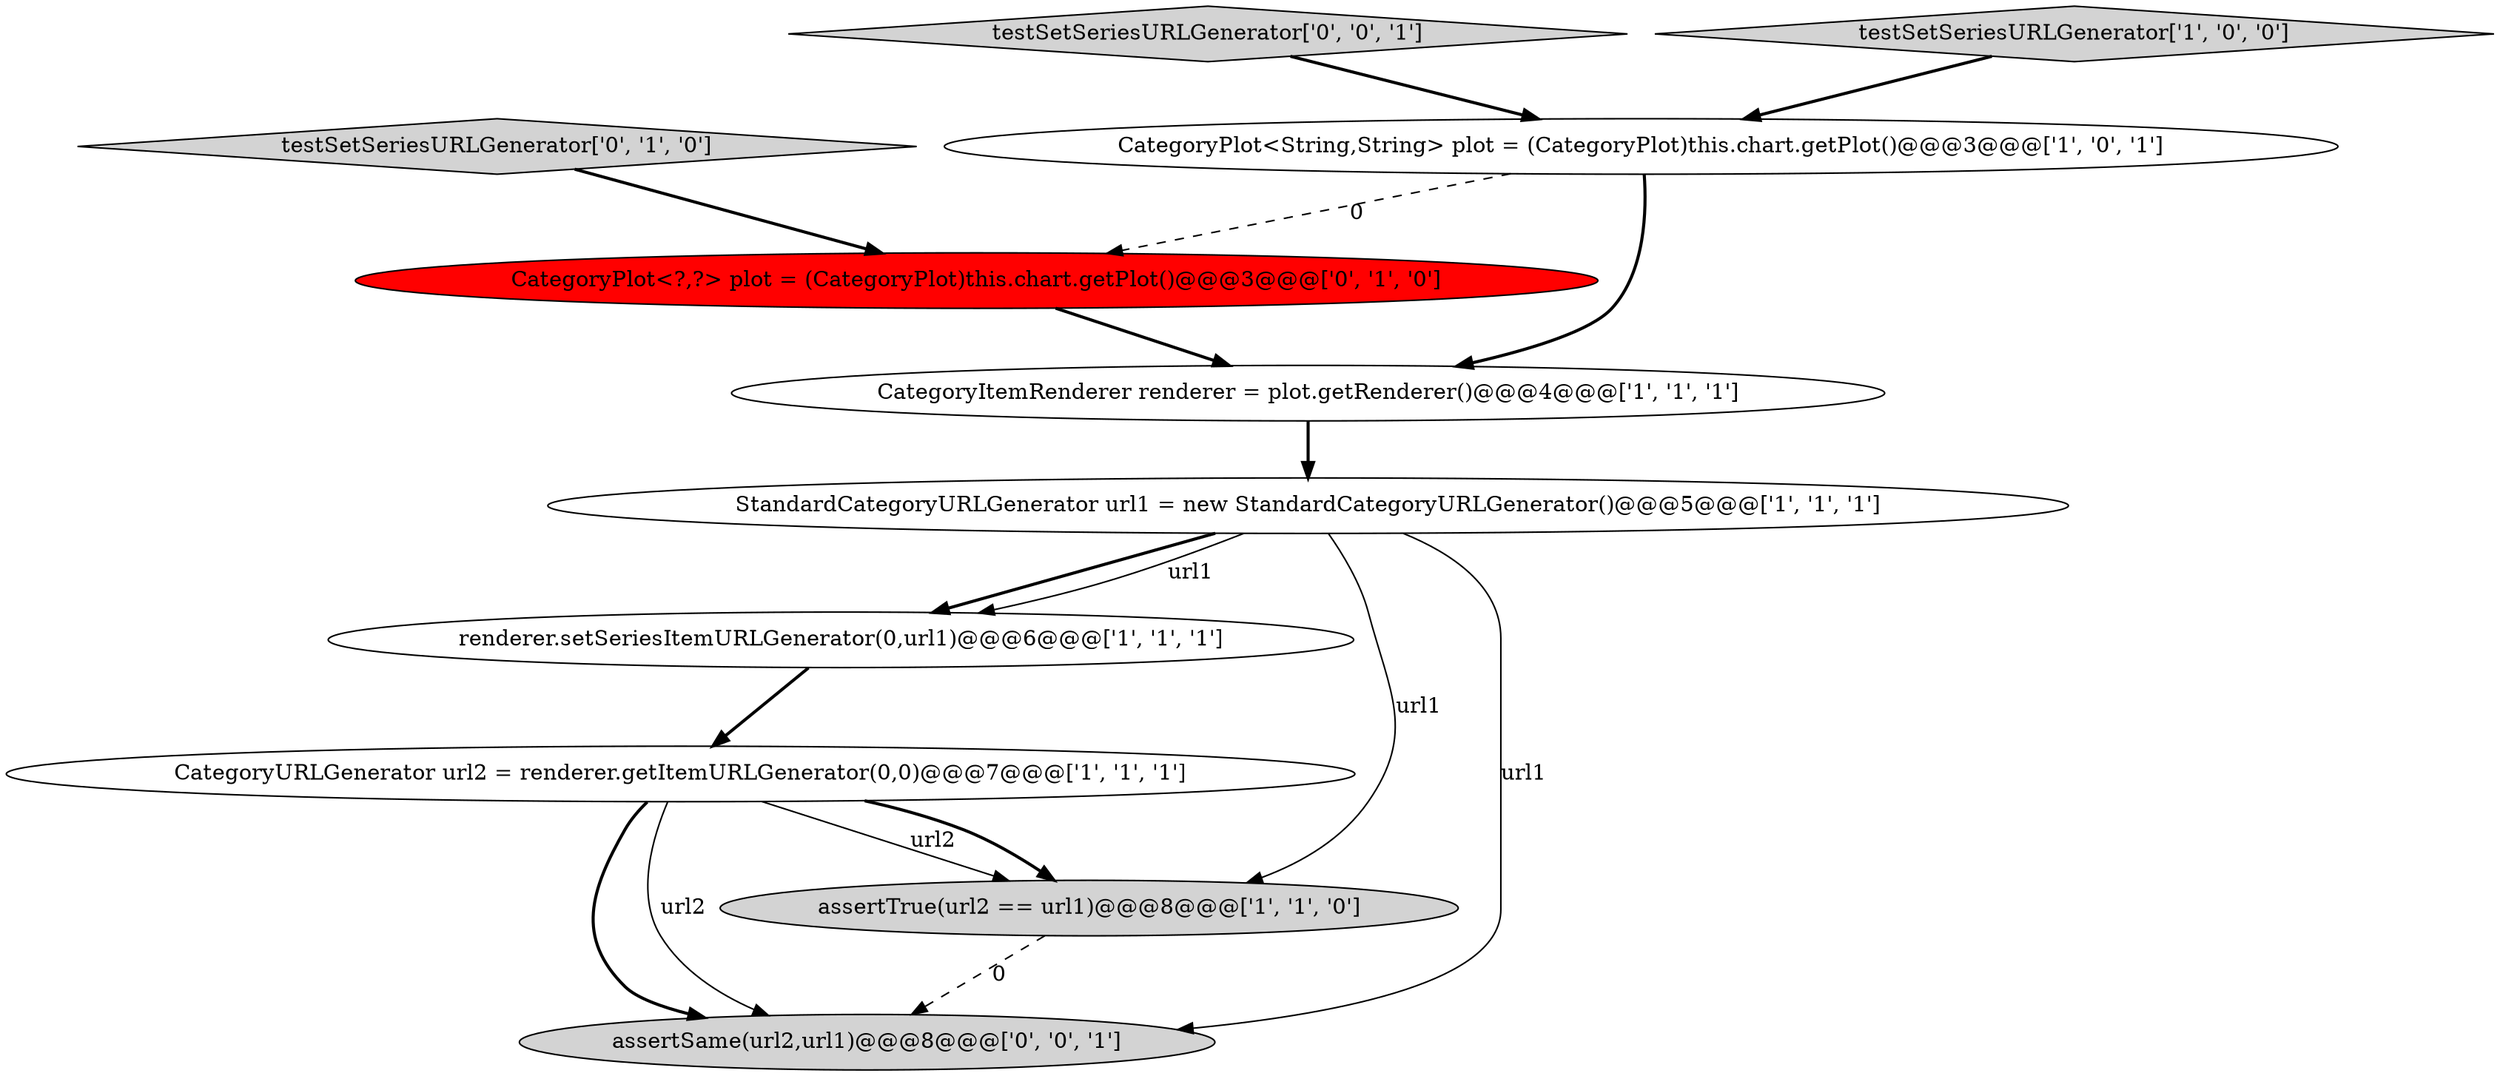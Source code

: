 digraph {
6 [style = filled, label = "CategoryPlot<String,String> plot = (CategoryPlot)this.chart.getPlot()@@@3@@@['1', '0', '1']", fillcolor = white, shape = ellipse image = "AAA0AAABBB1BBB"];
0 [style = filled, label = "CategoryURLGenerator url2 = renderer.getItemURLGenerator(0,0)@@@7@@@['1', '1', '1']", fillcolor = white, shape = ellipse image = "AAA0AAABBB1BBB"];
3 [style = filled, label = "renderer.setSeriesItemURLGenerator(0,url1)@@@6@@@['1', '1', '1']", fillcolor = white, shape = ellipse image = "AAA0AAABBB1BBB"];
7 [style = filled, label = "CategoryPlot<?,?> plot = (CategoryPlot)this.chart.getPlot()@@@3@@@['0', '1', '0']", fillcolor = red, shape = ellipse image = "AAA1AAABBB2BBB"];
9 [style = filled, label = "testSetSeriesURLGenerator['0', '0', '1']", fillcolor = lightgray, shape = diamond image = "AAA0AAABBB3BBB"];
4 [style = filled, label = "assertTrue(url2 == url1)@@@8@@@['1', '1', '0']", fillcolor = lightgray, shape = ellipse image = "AAA0AAABBB1BBB"];
2 [style = filled, label = "CategoryItemRenderer renderer = plot.getRenderer()@@@4@@@['1', '1', '1']", fillcolor = white, shape = ellipse image = "AAA0AAABBB1BBB"];
10 [style = filled, label = "assertSame(url2,url1)@@@8@@@['0', '0', '1']", fillcolor = lightgray, shape = ellipse image = "AAA0AAABBB3BBB"];
8 [style = filled, label = "testSetSeriesURLGenerator['0', '1', '0']", fillcolor = lightgray, shape = diamond image = "AAA0AAABBB2BBB"];
1 [style = filled, label = "testSetSeriesURLGenerator['1', '0', '0']", fillcolor = lightgray, shape = diamond image = "AAA0AAABBB1BBB"];
5 [style = filled, label = "StandardCategoryURLGenerator url1 = new StandardCategoryURLGenerator()@@@5@@@['1', '1', '1']", fillcolor = white, shape = ellipse image = "AAA0AAABBB1BBB"];
5->3 [style = bold, label=""];
0->10 [style = bold, label=""];
1->6 [style = bold, label=""];
5->3 [style = solid, label="url1"];
0->10 [style = solid, label="url2"];
5->4 [style = solid, label="url1"];
4->10 [style = dashed, label="0"];
0->4 [style = solid, label="url2"];
0->4 [style = bold, label=""];
7->2 [style = bold, label=""];
6->7 [style = dashed, label="0"];
5->10 [style = solid, label="url1"];
3->0 [style = bold, label=""];
8->7 [style = bold, label=""];
9->6 [style = bold, label=""];
2->5 [style = bold, label=""];
6->2 [style = bold, label=""];
}
